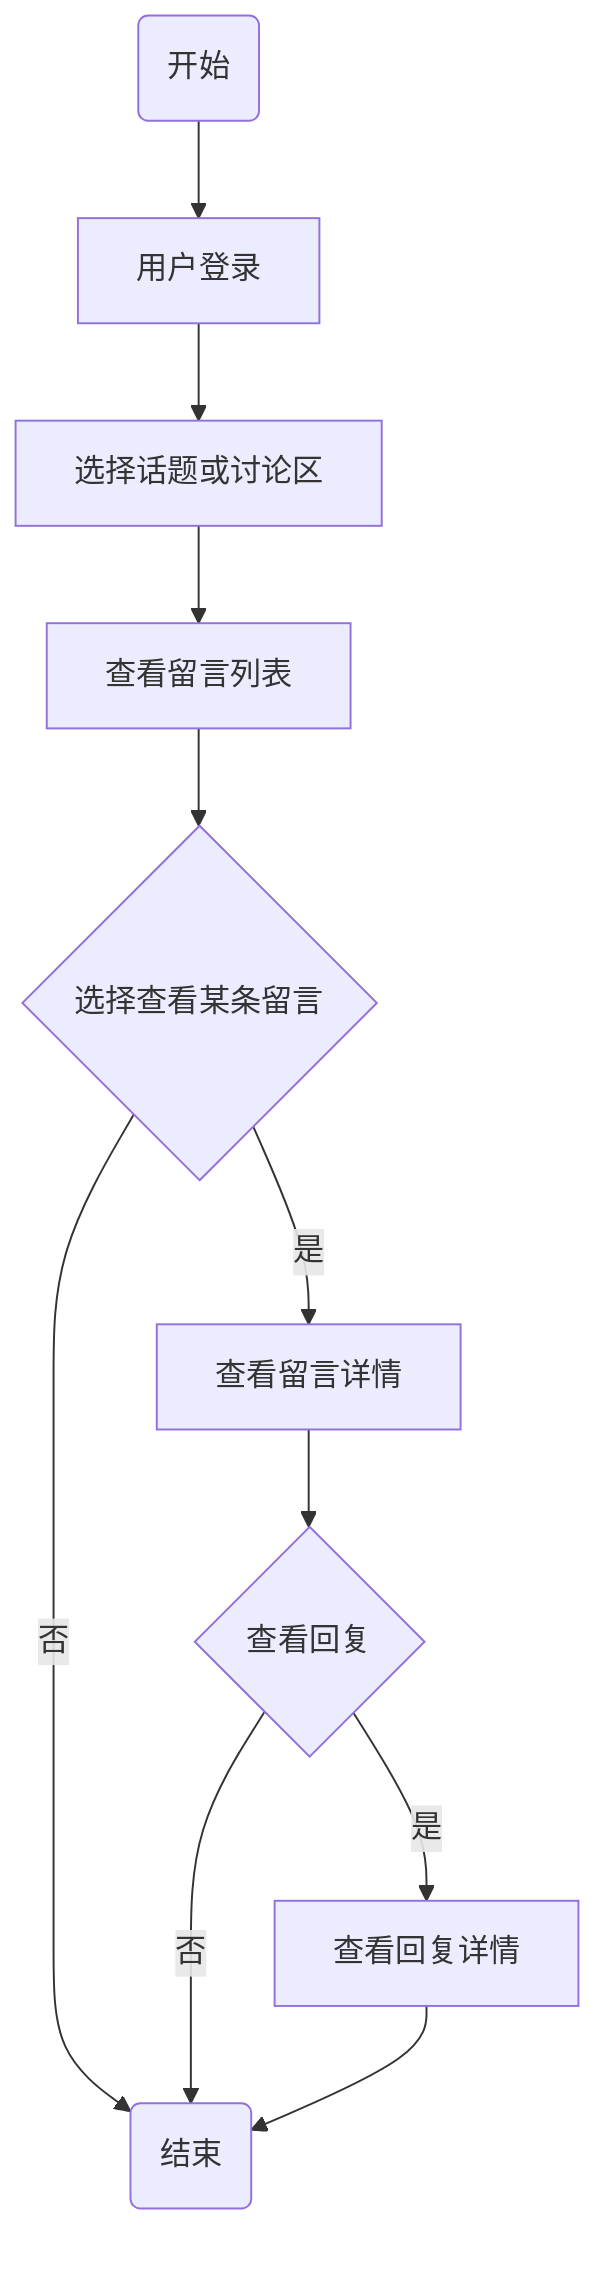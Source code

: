 graph TD
    Start(开始) --> UserLogin[用户登录]
    UserLogin --> SelectTopic[选择话题或讨论区]
    SelectTopic --> ViewMessages[查看留言列表]
    ViewMessages --> SelectMessage{选择查看某条留言}
    SelectMessage --> |是| ViewMessageDetails[查看留言详情]
    SelectMessage --> |否| End(结束)
    ViewMessageDetails --> ViewReplies{查看回复}
    ViewReplies --> |是| ViewReplyDetails[查看回复详情]
    ViewReplies --> |否| End
    ViewReplyDetails --> End